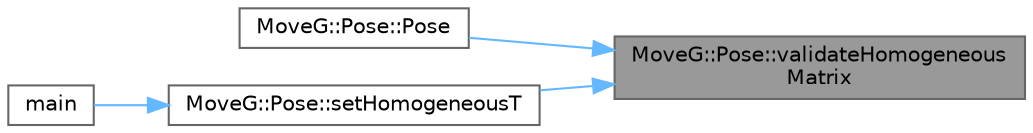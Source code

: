digraph "MoveG::Pose::validateHomogeneousMatrix"
{
 // INTERACTIVE_SVG=YES
 // LATEX_PDF_SIZE
  bgcolor="transparent";
  edge [fontname=Helvetica,fontsize=10,labelfontname=Helvetica,labelfontsize=10];
  node [fontname=Helvetica,fontsize=10,shape=box,height=0.2,width=0.4];
  rankdir="RL";
  Node1 [id="Node000001",label="MoveG::Pose::validateHomogeneous\lMatrix",height=0.2,width=0.4,color="gray40", fillcolor="grey60", style="filled", fontcolor="black",tooltip="Validates a homogeneous transformation matrix."];
  Node1 -> Node2 [id="edge1_Node000001_Node000002",dir="back",color="steelblue1",style="solid",tooltip=" "];
  Node2 [id="Node000002",label="MoveG::Pose::Pose",height=0.2,width=0.4,color="grey40", fillcolor="white", style="filled",URL="$classMoveG_1_1Pose.html#a99b2bef46f6f401d3751e3ab528fe093",tooltip="Constructor with homogeneous transformation matrix 4x4."];
  Node1 -> Node3 [id="edge2_Node000001_Node000003",dir="back",color="steelblue1",style="solid",tooltip=" "];
  Node3 [id="Node000003",label="MoveG::Pose::setHomogeneousT",height=0.2,width=0.4,color="grey40", fillcolor="white", style="filled",URL="$classMoveG_1_1Pose.html#a7f088d32bb567d8b895fb89d96f1fdef",tooltip="Sets the homogeneous transformation matrix."];
  Node3 -> Node4 [id="edge3_Node000003_Node000004",dir="back",color="steelblue1",style="solid",tooltip=" "];
  Node4 [id="Node000004",label="main",height=0.2,width=0.4,color="grey40", fillcolor="white", style="filled",URL="$pose__example_8cpp.html#ae66f6b31b5ad750f1fe042a706a4e3d4",tooltip=" "];
}
